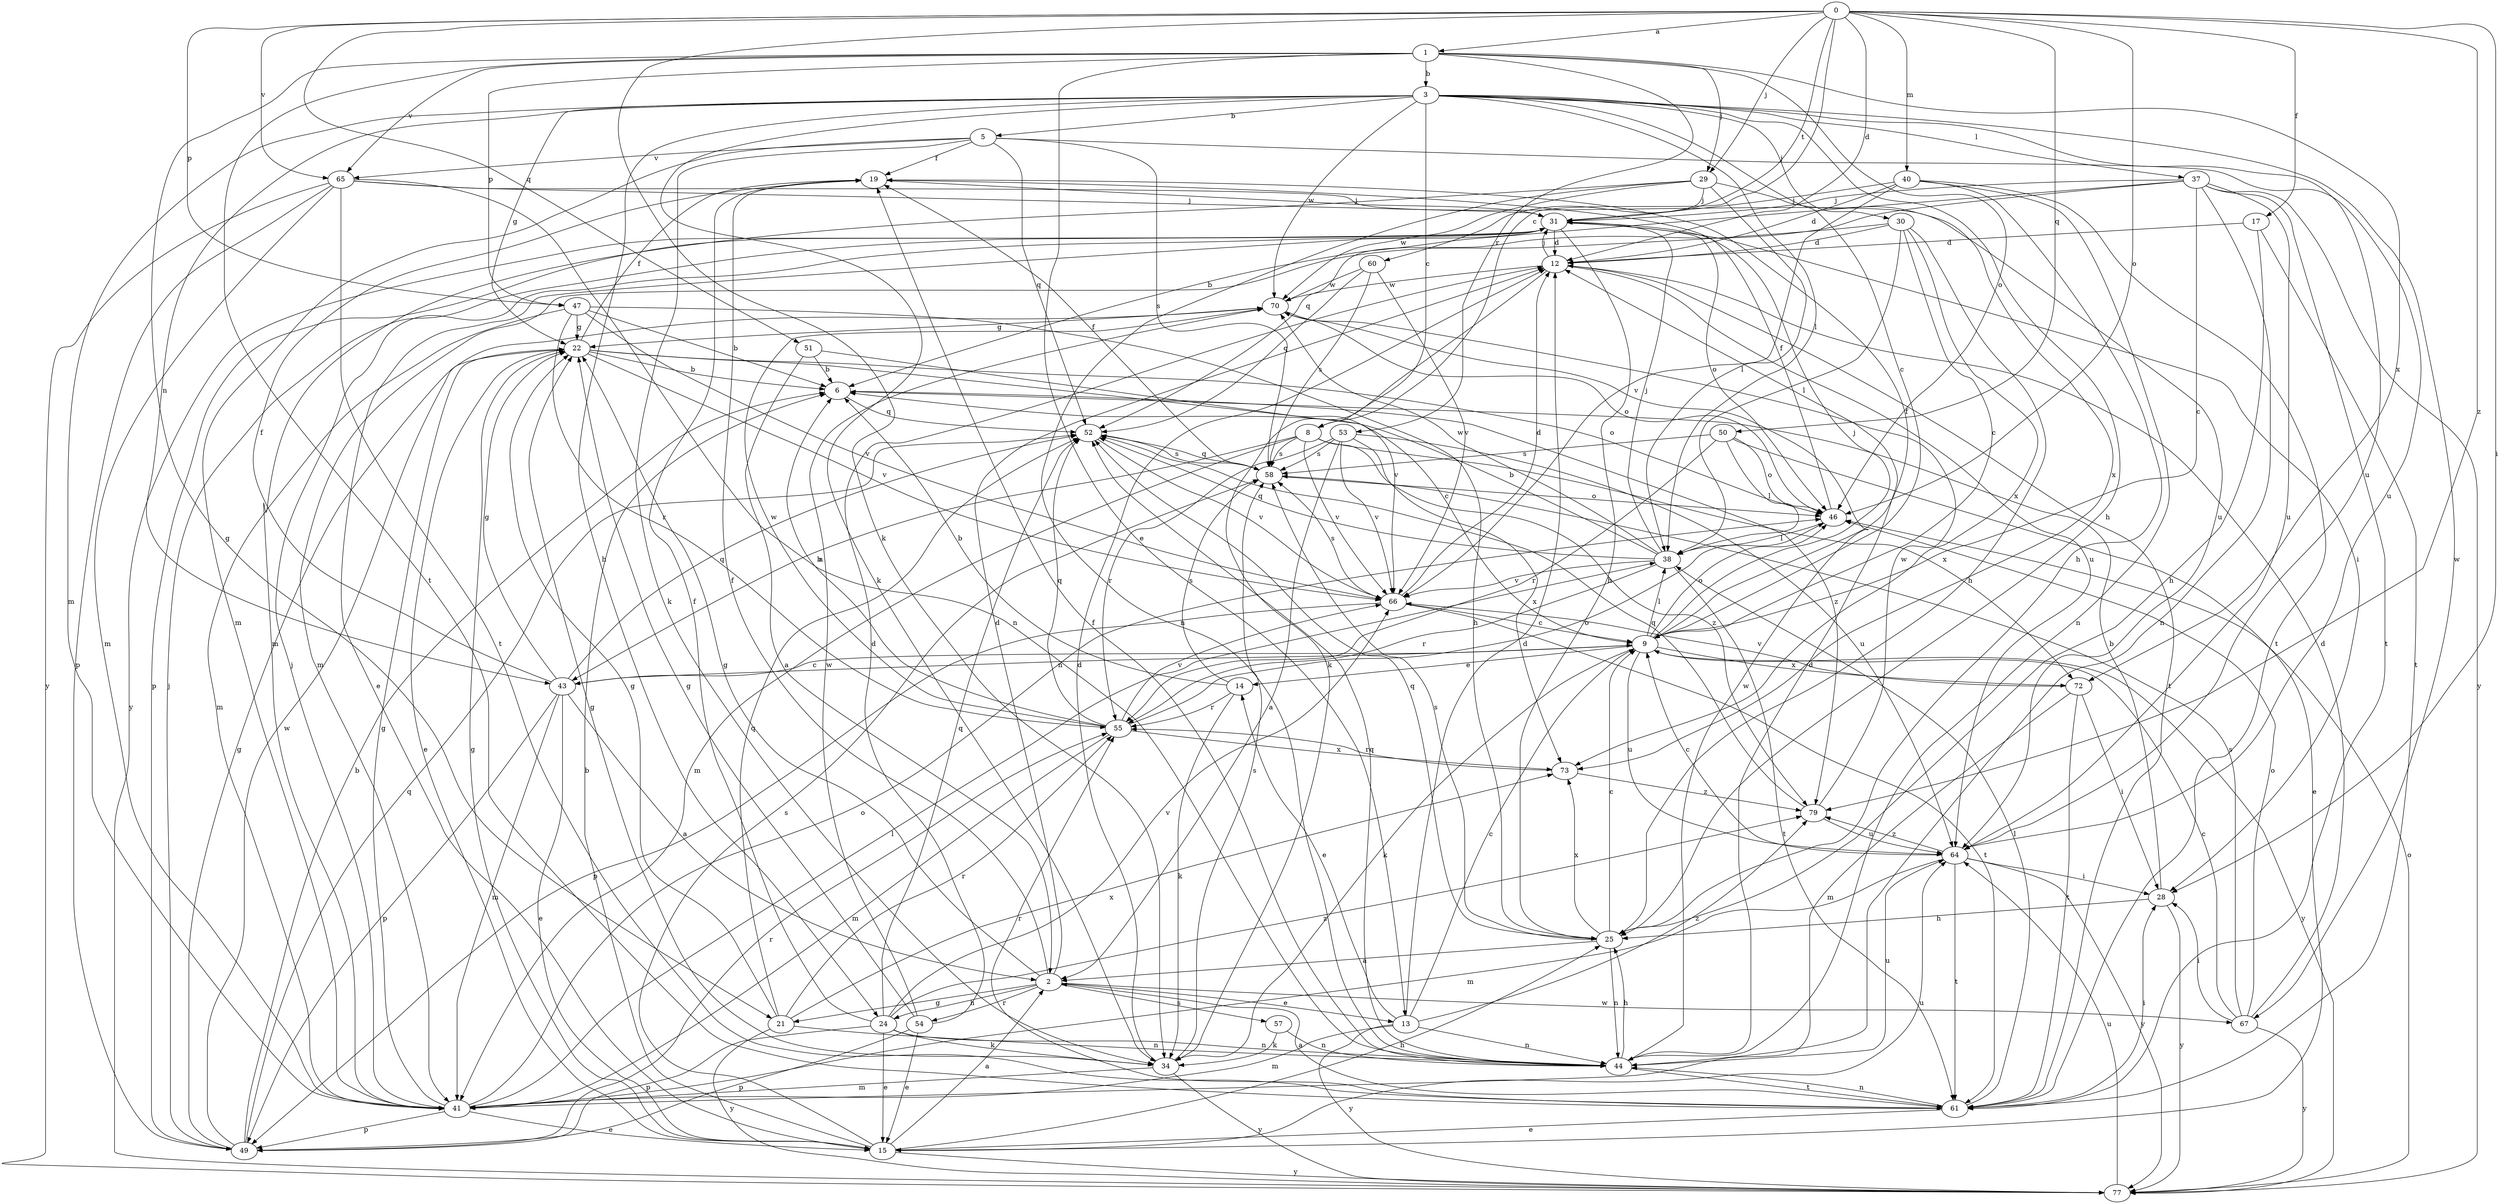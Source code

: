 strict digraph  {
0;
1;
2;
3;
5;
6;
8;
9;
12;
13;
14;
15;
17;
19;
21;
22;
24;
25;
28;
29;
30;
31;
34;
37;
38;
40;
41;
43;
44;
46;
47;
49;
50;
51;
52;
53;
54;
55;
57;
58;
60;
61;
64;
65;
66;
67;
70;
72;
73;
77;
79;
0 -> 1  [label=a];
0 -> 8  [label=c];
0 -> 12  [label=d];
0 -> 17  [label=f];
0 -> 28  [label=i];
0 -> 29  [label=j];
0 -> 34  [label=k];
0 -> 40  [label=m];
0 -> 46  [label=o];
0 -> 47  [label=p];
0 -> 50  [label=q];
0 -> 51  [label=q];
0 -> 60  [label=t];
0 -> 65  [label=v];
0 -> 79  [label=z];
1 -> 3  [label=b];
1 -> 13  [label=e];
1 -> 21  [label=g];
1 -> 29  [label=j];
1 -> 46  [label=o];
1 -> 47  [label=p];
1 -> 53  [label=r];
1 -> 61  [label=t];
1 -> 65  [label=v];
1 -> 72  [label=x];
2 -> 12  [label=d];
2 -> 13  [label=e];
2 -> 19  [label=f];
2 -> 21  [label=g];
2 -> 22  [label=g];
2 -> 24  [label=h];
2 -> 54  [label=r];
2 -> 57  [label=s];
2 -> 67  [label=w];
3 -> 5  [label=b];
3 -> 8  [label=c];
3 -> 9  [label=c];
3 -> 22  [label=g];
3 -> 24  [label=h];
3 -> 25  [label=h];
3 -> 30  [label=j];
3 -> 34  [label=k];
3 -> 37  [label=l];
3 -> 38  [label=l];
3 -> 41  [label=m];
3 -> 43  [label=n];
3 -> 64  [label=u];
3 -> 67  [label=w];
3 -> 70  [label=w];
5 -> 19  [label=f];
5 -> 34  [label=k];
5 -> 41  [label=m];
5 -> 52  [label=q];
5 -> 58  [label=s];
5 -> 64  [label=u];
5 -> 65  [label=v];
6 -> 52  [label=q];
6 -> 79  [label=z];
8 -> 41  [label=m];
8 -> 43  [label=n];
8 -> 58  [label=s];
8 -> 66  [label=v];
8 -> 72  [label=x];
8 -> 79  [label=z];
9 -> 14  [label=e];
9 -> 19  [label=f];
9 -> 31  [label=j];
9 -> 34  [label=k];
9 -> 38  [label=l];
9 -> 43  [label=n];
9 -> 46  [label=o];
9 -> 64  [label=u];
9 -> 72  [label=x];
9 -> 77  [label=y];
12 -> 31  [label=j];
12 -> 34  [label=k];
12 -> 61  [label=t];
12 -> 64  [label=u];
12 -> 70  [label=w];
13 -> 9  [label=c];
13 -> 12  [label=d];
13 -> 14  [label=e];
13 -> 41  [label=m];
13 -> 44  [label=n];
13 -> 77  [label=y];
13 -> 79  [label=z];
14 -> 6  [label=b];
14 -> 34  [label=k];
14 -> 55  [label=r];
14 -> 58  [label=s];
15 -> 2  [label=a];
15 -> 6  [label=b];
15 -> 22  [label=g];
15 -> 25  [label=h];
15 -> 58  [label=s];
15 -> 64  [label=u];
15 -> 77  [label=y];
17 -> 12  [label=d];
17 -> 25  [label=h];
17 -> 61  [label=t];
19 -> 31  [label=j];
21 -> 22  [label=g];
21 -> 44  [label=n];
21 -> 52  [label=q];
21 -> 55  [label=r];
21 -> 73  [label=x];
21 -> 77  [label=y];
22 -> 6  [label=b];
22 -> 9  [label=c];
22 -> 15  [label=e];
22 -> 19  [label=f];
22 -> 46  [label=o];
22 -> 66  [label=v];
24 -> 15  [label=e];
24 -> 19  [label=f];
24 -> 34  [label=k];
24 -> 44  [label=n];
24 -> 49  [label=p];
24 -> 52  [label=q];
24 -> 66  [label=v];
24 -> 79  [label=z];
25 -> 2  [label=a];
25 -> 9  [label=c];
25 -> 44  [label=n];
25 -> 52  [label=q];
25 -> 58  [label=s];
25 -> 73  [label=x];
28 -> 6  [label=b];
28 -> 25  [label=h];
28 -> 77  [label=y];
29 -> 31  [label=j];
29 -> 38  [label=l];
29 -> 41  [label=m];
29 -> 44  [label=n];
29 -> 70  [label=w];
29 -> 73  [label=x];
30 -> 9  [label=c];
30 -> 12  [label=d];
30 -> 25  [label=h];
30 -> 38  [label=l];
30 -> 41  [label=m];
30 -> 73  [label=x];
31 -> 12  [label=d];
31 -> 15  [label=e];
31 -> 25  [label=h];
31 -> 28  [label=i];
31 -> 46  [label=o];
31 -> 49  [label=p];
31 -> 77  [label=y];
34 -> 12  [label=d];
34 -> 22  [label=g];
34 -> 41  [label=m];
34 -> 58  [label=s];
34 -> 77  [label=y];
37 -> 6  [label=b];
37 -> 9  [label=c];
37 -> 31  [label=j];
37 -> 44  [label=n];
37 -> 52  [label=q];
37 -> 61  [label=t];
37 -> 64  [label=u];
37 -> 77  [label=y];
38 -> 6  [label=b];
38 -> 31  [label=j];
38 -> 52  [label=q];
38 -> 55  [label=r];
38 -> 61  [label=t];
38 -> 66  [label=v];
38 -> 70  [label=w];
40 -> 12  [label=d];
40 -> 25  [label=h];
40 -> 31  [label=j];
40 -> 44  [label=n];
40 -> 61  [label=t];
40 -> 66  [label=v];
41 -> 15  [label=e];
41 -> 22  [label=g];
41 -> 31  [label=j];
41 -> 38  [label=l];
41 -> 46  [label=o];
41 -> 49  [label=p];
43 -> 2  [label=a];
43 -> 9  [label=c];
43 -> 15  [label=e];
43 -> 19  [label=f];
43 -> 22  [label=g];
43 -> 41  [label=m];
43 -> 49  [label=p];
43 -> 52  [label=q];
44 -> 12  [label=d];
44 -> 19  [label=f];
44 -> 25  [label=h];
44 -> 52  [label=q];
44 -> 61  [label=t];
44 -> 64  [label=u];
44 -> 70  [label=w];
46 -> 19  [label=f];
46 -> 38  [label=l];
47 -> 6  [label=b];
47 -> 22  [label=g];
47 -> 25  [label=h];
47 -> 41  [label=m];
47 -> 55  [label=r];
47 -> 66  [label=v];
49 -> 6  [label=b];
49 -> 22  [label=g];
49 -> 31  [label=j];
49 -> 52  [label=q];
49 -> 55  [label=r];
49 -> 70  [label=w];
50 -> 15  [label=e];
50 -> 38  [label=l];
50 -> 46  [label=o];
50 -> 55  [label=r];
50 -> 58  [label=s];
51 -> 2  [label=a];
51 -> 6  [label=b];
51 -> 66  [label=v];
52 -> 58  [label=s];
52 -> 66  [label=v];
53 -> 2  [label=a];
53 -> 55  [label=r];
53 -> 58  [label=s];
53 -> 64  [label=u];
53 -> 66  [label=v];
53 -> 73  [label=x];
54 -> 12  [label=d];
54 -> 15  [label=e];
54 -> 22  [label=g];
54 -> 49  [label=p];
54 -> 70  [label=w];
55 -> 6  [label=b];
55 -> 41  [label=m];
55 -> 46  [label=o];
55 -> 52  [label=q];
55 -> 66  [label=v];
55 -> 70  [label=w];
55 -> 73  [label=x];
57 -> 34  [label=k];
57 -> 44  [label=n];
58 -> 19  [label=f];
58 -> 46  [label=o];
58 -> 52  [label=q];
60 -> 52  [label=q];
60 -> 58  [label=s];
60 -> 66  [label=v];
60 -> 70  [label=w];
61 -> 2  [label=a];
61 -> 15  [label=e];
61 -> 28  [label=i];
61 -> 38  [label=l];
61 -> 44  [label=n];
61 -> 55  [label=r];
64 -> 9  [label=c];
64 -> 28  [label=i];
64 -> 41  [label=m];
64 -> 61  [label=t];
64 -> 77  [label=y];
64 -> 79  [label=z];
65 -> 31  [label=j];
65 -> 41  [label=m];
65 -> 44  [label=n];
65 -> 49  [label=p];
65 -> 61  [label=t];
65 -> 64  [label=u];
65 -> 77  [label=y];
66 -> 9  [label=c];
66 -> 12  [label=d];
66 -> 49  [label=p];
66 -> 58  [label=s];
66 -> 61  [label=t];
67 -> 9  [label=c];
67 -> 12  [label=d];
67 -> 28  [label=i];
67 -> 46  [label=o];
67 -> 58  [label=s];
67 -> 77  [label=y];
70 -> 22  [label=g];
70 -> 46  [label=o];
72 -> 28  [label=i];
72 -> 41  [label=m];
72 -> 61  [label=t];
72 -> 66  [label=v];
73 -> 55  [label=r];
73 -> 79  [label=z];
77 -> 46  [label=o];
77 -> 64  [label=u];
79 -> 52  [label=q];
79 -> 64  [label=u];
79 -> 70  [label=w];
}
